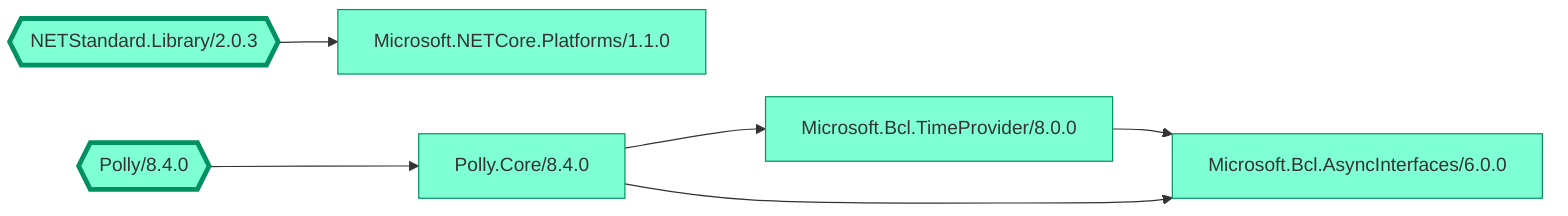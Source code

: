 ﻿%% Generated by https://github.com/0xced/Chisel

graph LR

classDef root stroke-width:4px
classDef default fill:aquamarine,stroke:#009061,color:#333333

Microsoft.Bcl.TimeProvider/8.0.0 --> Microsoft.Bcl.AsyncInterfaces/6.0.0
NETStandard.Library/2.0.3{{NETStandard.Library/2.0.3}} --> Microsoft.NETCore.Platforms/1.1.0
Polly/8.4.0{{Polly/8.4.0}} --> Polly.Core/8.4.0
Polly.Core/8.4.0 --> Microsoft.Bcl.AsyncInterfaces/6.0.0
Polly.Core/8.4.0 --> Microsoft.Bcl.TimeProvider/8.0.0

class Microsoft.Bcl.AsyncInterfaces/6.0.0 default
class Microsoft.Bcl.TimeProvider/8.0.0 default
class Microsoft.NETCore.Platforms/1.1.0 default
class NETStandard.Library/2.0.3 root
class NETStandard.Library/2.0.3 default
class Polly/8.4.0 root
class Polly/8.4.0 default
class Polly.Core/8.4.0 default